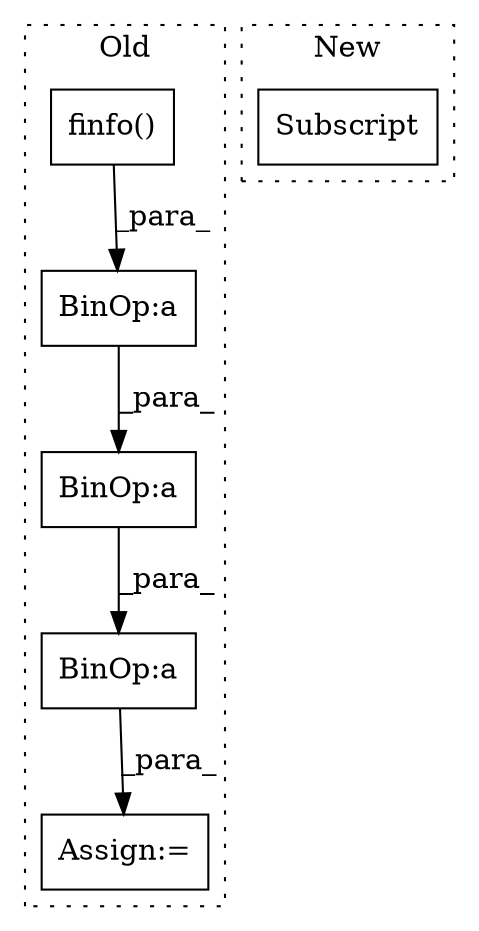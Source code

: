 digraph G {
subgraph cluster0 {
1 [label="finfo()" a="75" s="6435,6449" l="9,1" shape="box"];
3 [label="BinOp:a" a="82" s="6413" l="22" shape="box"];
4 [label="BinOp:a" a="82" s="6386" l="3" shape="box"];
5 [label="BinOp:a" a="82" s="6396" l="3" shape="box"];
6 [label="Assign:=" a="68" s="6375" l="3" shape="box"];
label = "Old";
style="dotted";
}
subgraph cluster1 {
2 [label="Subscript" a="63" s="7204,0" l="16,0" shape="box"];
label = "New";
style="dotted";
}
1 -> 3 [label="_para_"];
3 -> 5 [label="_para_"];
4 -> 6 [label="_para_"];
5 -> 4 [label="_para_"];
}